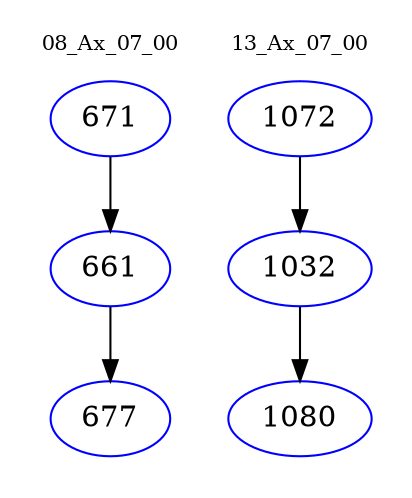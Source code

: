 digraph{
subgraph cluster_0 {
color = white
label = "08_Ax_07_00";
fontsize=10;
T0_671 [label="671", color="blue"]
T0_671 -> T0_661 [color="black"]
T0_661 [label="661", color="blue"]
T0_661 -> T0_677 [color="black"]
T0_677 [label="677", color="blue"]
}
subgraph cluster_1 {
color = white
label = "13_Ax_07_00";
fontsize=10;
T1_1072 [label="1072", color="blue"]
T1_1072 -> T1_1032 [color="black"]
T1_1032 [label="1032", color="blue"]
T1_1032 -> T1_1080 [color="black"]
T1_1080 [label="1080", color="blue"]
}
}
